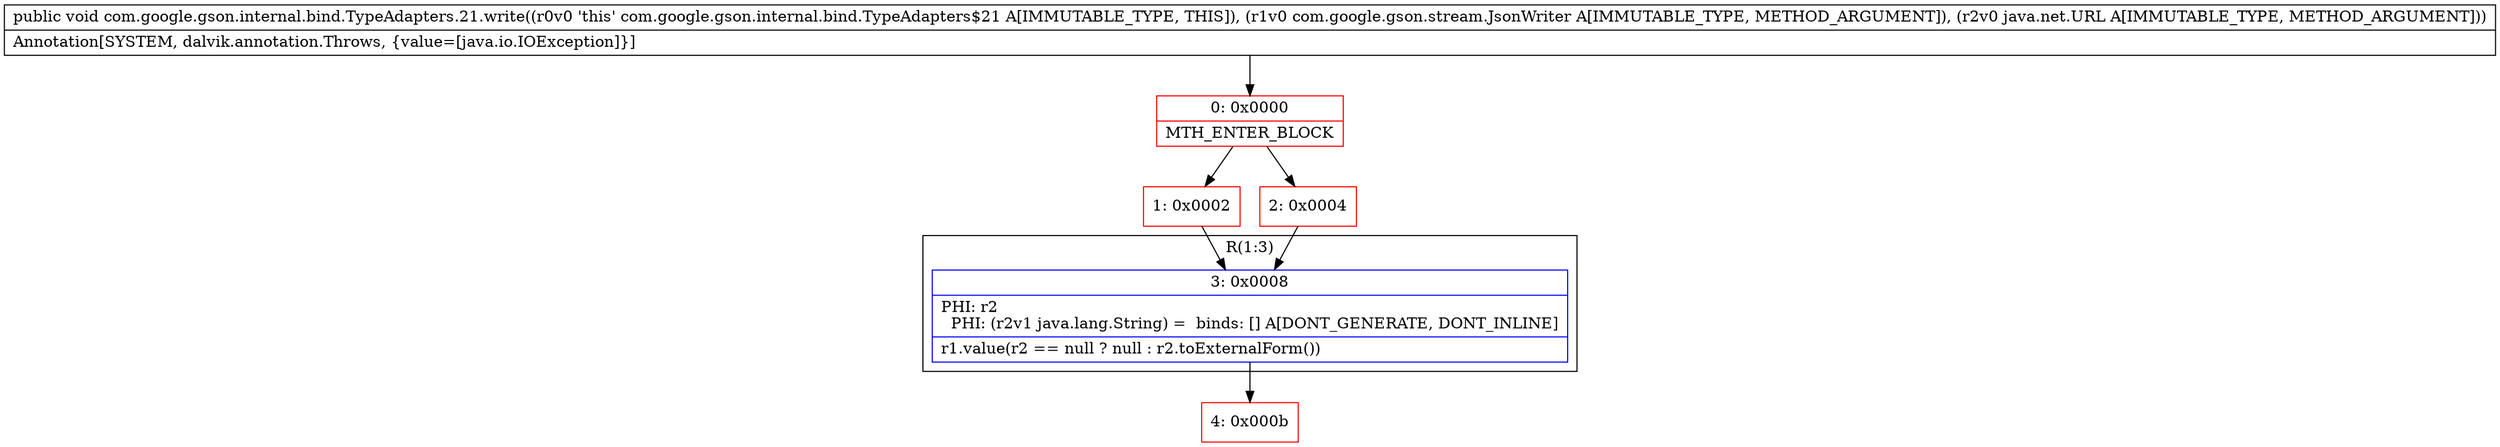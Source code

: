 digraph "CFG forcom.google.gson.internal.bind.TypeAdapters.21.write(Lcom\/google\/gson\/stream\/JsonWriter;Ljava\/net\/URL;)V" {
subgraph cluster_Region_1109637688 {
label = "R(1:3)";
node [shape=record,color=blue];
Node_3 [shape=record,label="{3\:\ 0x0008|PHI: r2 \l  PHI: (r2v1 java.lang.String) =  binds: [] A[DONT_GENERATE, DONT_INLINE]\l|r1.value(r2 == null ? null : r2.toExternalForm())\l}"];
}
Node_0 [shape=record,color=red,label="{0\:\ 0x0000|MTH_ENTER_BLOCK\l}"];
Node_1 [shape=record,color=red,label="{1\:\ 0x0002}"];
Node_2 [shape=record,color=red,label="{2\:\ 0x0004}"];
Node_4 [shape=record,color=red,label="{4\:\ 0x000b}"];
MethodNode[shape=record,label="{public void com.google.gson.internal.bind.TypeAdapters.21.write((r0v0 'this' com.google.gson.internal.bind.TypeAdapters$21 A[IMMUTABLE_TYPE, THIS]), (r1v0 com.google.gson.stream.JsonWriter A[IMMUTABLE_TYPE, METHOD_ARGUMENT]), (r2v0 java.net.URL A[IMMUTABLE_TYPE, METHOD_ARGUMENT]))  | Annotation[SYSTEM, dalvik.annotation.Throws, \{value=[java.io.IOException]\}]\l}"];
MethodNode -> Node_0;
Node_3 -> Node_4;
Node_0 -> Node_1;
Node_0 -> Node_2;
Node_1 -> Node_3;
Node_2 -> Node_3;
}

